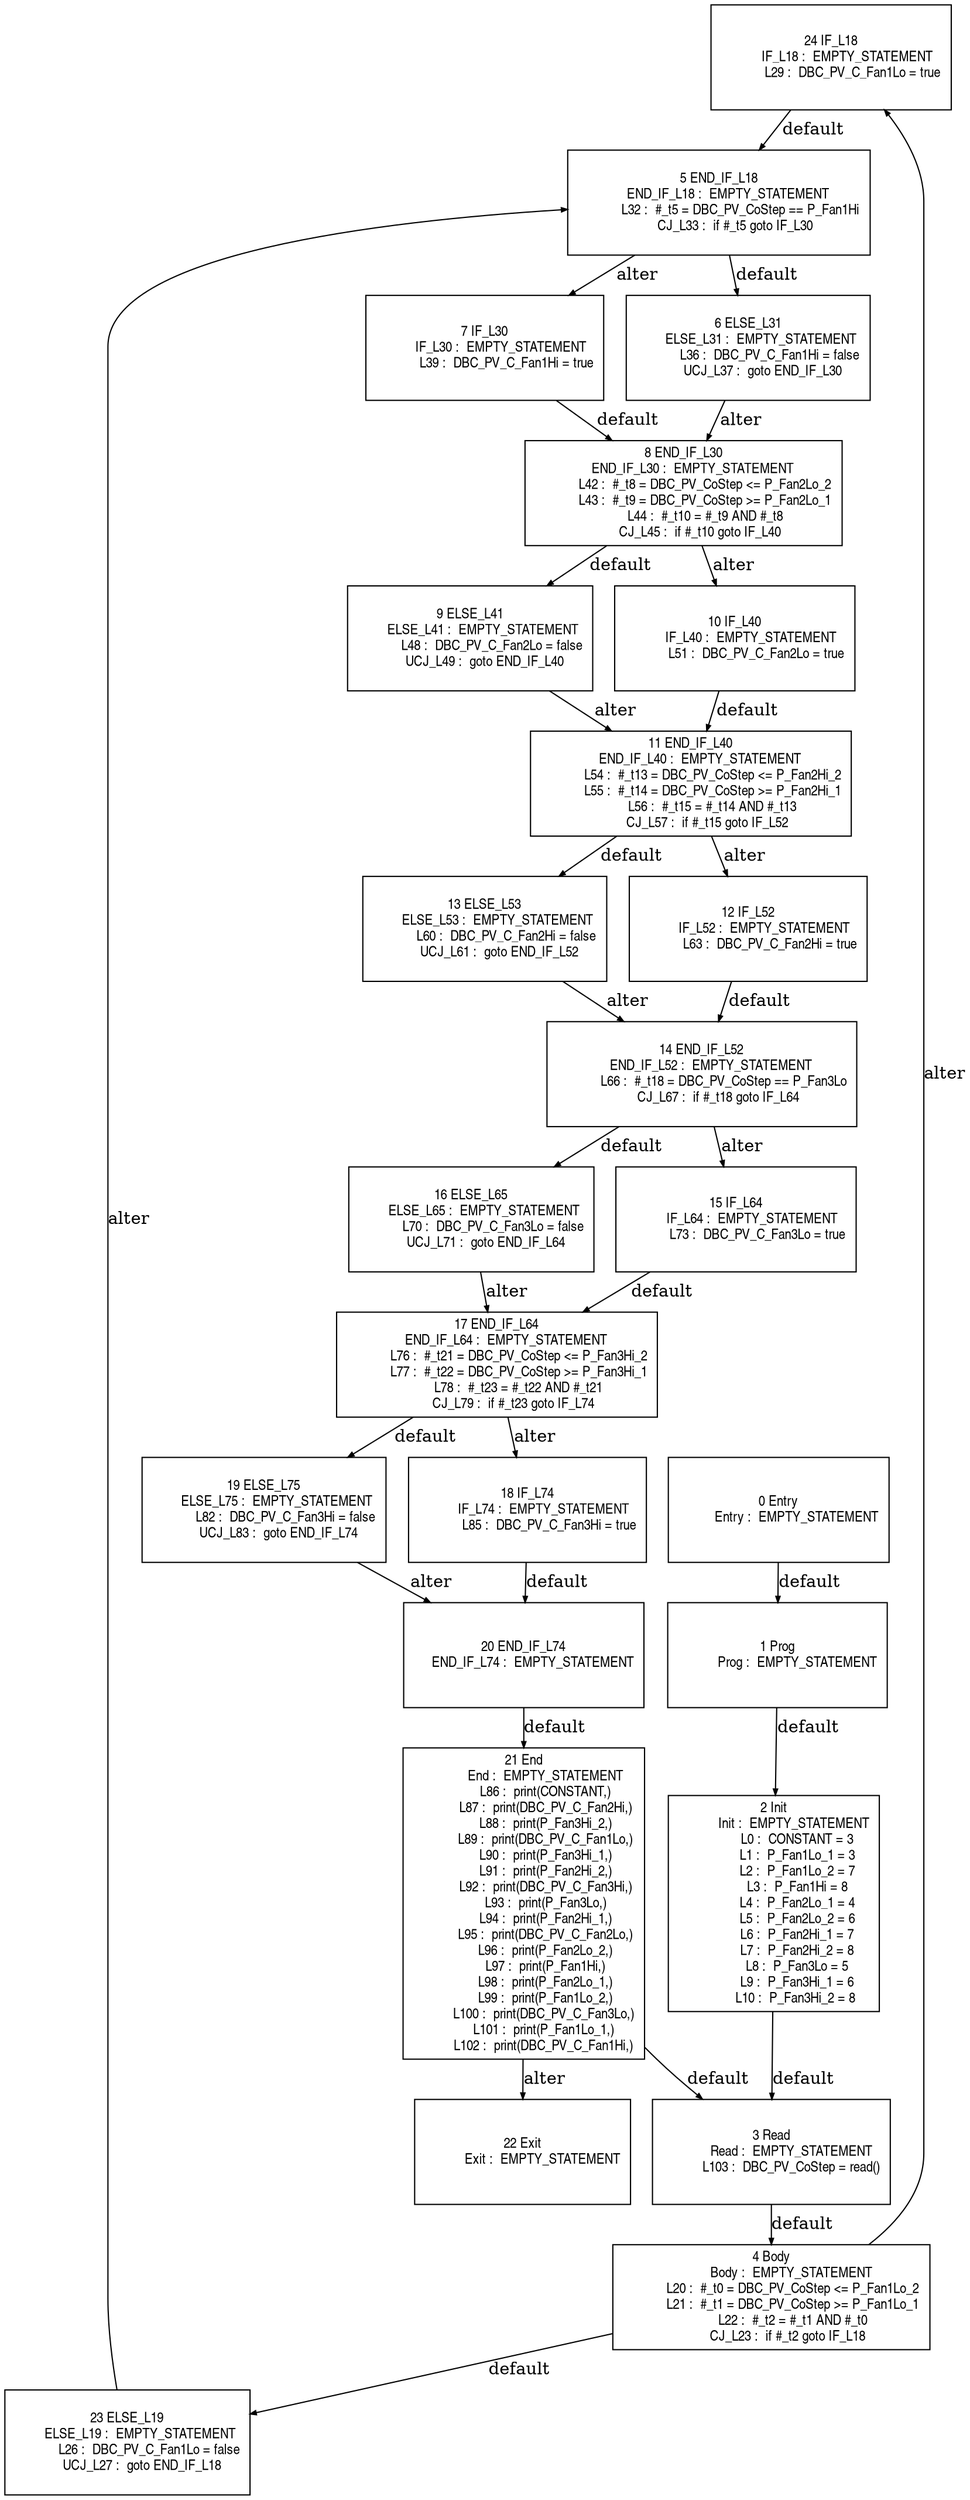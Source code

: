 digraph G {
  ranksep=.25;
  edge [arrowsize=.5]
  node [shape=rectangle, fontname="ArialNarrow",
        fontsize=12,  height=1.2];
  "24 IF_L18
         IF_L18 :  EMPTY_STATEMENT
            L29 :  DBC_PV_C_Fan1Lo = true
"; "10 IF_L40
         IF_L40 :  EMPTY_STATEMENT
            L51 :  DBC_PV_C_Fan2Lo = true
"; "12 IF_L52
         IF_L52 :  EMPTY_STATEMENT
            L63 :  DBC_PV_C_Fan2Hi = true
"; "2 Init
           Init :  EMPTY_STATEMENT
             L0 :  CONSTANT = 3
             L1 :  P_Fan1Lo_1 = 3
             L2 :  P_Fan1Lo_2 = 7
             L3 :  P_Fan1Hi = 8
             L4 :  P_Fan2Lo_1 = 4
             L5 :  P_Fan2Lo_2 = 6
             L6 :  P_Fan2Hi_1 = 7
             L7 :  P_Fan2Hi_2 = 8
             L8 :  P_Fan3Lo = 5
             L9 :  P_Fan3Hi_1 = 6
            L10 :  P_Fan3Hi_2 = 8
"; "21 End
            End :  EMPTY_STATEMENT
            L86 :  print(CONSTANT,)
            L87 :  print(DBC_PV_C_Fan2Hi,)
            L88 :  print(P_Fan3Hi_2,)
            L89 :  print(DBC_PV_C_Fan1Lo,)
            L90 :  print(P_Fan3Hi_1,)
            L91 :  print(P_Fan2Hi_2,)
            L92 :  print(DBC_PV_C_Fan3Hi,)
            L93 :  print(P_Fan3Lo,)
            L94 :  print(P_Fan2Hi_1,)
            L95 :  print(DBC_PV_C_Fan2Lo,)
            L96 :  print(P_Fan2Lo_2,)
            L97 :  print(P_Fan1Hi,)
            L98 :  print(P_Fan2Lo_1,)
            L99 :  print(P_Fan1Lo_2,)
           L100 :  print(DBC_PV_C_Fan3Lo,)
           L101 :  print(P_Fan1Lo_1,)
           L102 :  print(DBC_PV_C_Fan1Hi,)
"; "15 IF_L64
         IF_L64 :  EMPTY_STATEMENT
            L73 :  DBC_PV_C_Fan3Lo = true
"; "1 Prog
           Prog :  EMPTY_STATEMENT
"; "20 END_IF_L74
     END_IF_L74 :  EMPTY_STATEMENT
"; "6 ELSE_L31
       ELSE_L31 :  EMPTY_STATEMENT
            L36 :  DBC_PV_C_Fan1Hi = false
        UCJ_L37 :  goto END_IF_L30
"; "3 Read
           Read :  EMPTY_STATEMENT
           L103 :  DBC_PV_CoStep = read()
"; "17 END_IF_L64
     END_IF_L64 :  EMPTY_STATEMENT
            L76 :  #_t21 = DBC_PV_CoStep <= P_Fan3Hi_2
            L77 :  #_t22 = DBC_PV_CoStep >= P_Fan3Hi_1
            L78 :  #_t23 = #_t22 AND #_t21
         CJ_L79 :  if #_t23 goto IF_L74
"; "8 END_IF_L30
     END_IF_L30 :  EMPTY_STATEMENT
            L42 :  #_t8 = DBC_PV_CoStep <= P_Fan2Lo_2
            L43 :  #_t9 = DBC_PV_CoStep >= P_Fan2Lo_1
            L44 :  #_t10 = #_t9 AND #_t8
         CJ_L45 :  if #_t10 goto IF_L40
"; "14 END_IF_L52
     END_IF_L52 :  EMPTY_STATEMENT
            L66 :  #_t18 = DBC_PV_CoStep == P_Fan3Lo
         CJ_L67 :  if #_t18 goto IF_L64
"; "16 ELSE_L65
       ELSE_L65 :  EMPTY_STATEMENT
            L70 :  DBC_PV_C_Fan3Lo = false
        UCJ_L71 :  goto END_IF_L64
"; "22 Exit
           Exit :  EMPTY_STATEMENT
"; "19 ELSE_L75
       ELSE_L75 :  EMPTY_STATEMENT
            L82 :  DBC_PV_C_Fan3Hi = false
        UCJ_L83 :  goto END_IF_L74
"; "7 IF_L30
         IF_L30 :  EMPTY_STATEMENT
            L39 :  DBC_PV_C_Fan1Hi = true
"; "23 ELSE_L19
       ELSE_L19 :  EMPTY_STATEMENT
            L26 :  DBC_PV_C_Fan1Lo = false
        UCJ_L27 :  goto END_IF_L18
"; "9 ELSE_L41
       ELSE_L41 :  EMPTY_STATEMENT
            L48 :  DBC_PV_C_Fan2Lo = false
        UCJ_L49 :  goto END_IF_L40
"; "5 END_IF_L18
     END_IF_L18 :  EMPTY_STATEMENT
            L32 :  #_t5 = DBC_PV_CoStep == P_Fan1Hi
         CJ_L33 :  if #_t5 goto IF_L30
"; "18 IF_L74
         IF_L74 :  EMPTY_STATEMENT
            L85 :  DBC_PV_C_Fan3Hi = true
"; "0 Entry
          Entry :  EMPTY_STATEMENT
"; "11 END_IF_L40
     END_IF_L40 :  EMPTY_STATEMENT
            L54 :  #_t13 = DBC_PV_CoStep <= P_Fan2Hi_2
            L55 :  #_t14 = DBC_PV_CoStep >= P_Fan2Hi_1
            L56 :  #_t15 = #_t14 AND #_t13
         CJ_L57 :  if #_t15 goto IF_L52
"; "4 Body
           Body :  EMPTY_STATEMENT
            L20 :  #_t0 = DBC_PV_CoStep <= P_Fan1Lo_2
            L21 :  #_t1 = DBC_PV_CoStep >= P_Fan1Lo_1
            L22 :  #_t2 = #_t1 AND #_t0
         CJ_L23 :  if #_t2 goto IF_L18
"; "13 ELSE_L53
       ELSE_L53 :  EMPTY_STATEMENT
            L60 :  DBC_PV_C_Fan2Hi = false
        UCJ_L61 :  goto END_IF_L52
"; 
  "1 Prog
           Prog :  EMPTY_STATEMENT
" -> "2 Init
           Init :  EMPTY_STATEMENT
             L0 :  CONSTANT = 3
             L1 :  P_Fan1Lo_1 = 3
             L2 :  P_Fan1Lo_2 = 7
             L3 :  P_Fan1Hi = 8
             L4 :  P_Fan2Lo_1 = 4
             L5 :  P_Fan2Lo_2 = 6
             L6 :  P_Fan2Hi_1 = 7
             L7 :  P_Fan2Hi_2 = 8
             L8 :  P_Fan3Lo = 5
             L9 :  P_Fan3Hi_1 = 6
            L10 :  P_Fan3Hi_2 = 8
"  [label="default"];
  "2 Init
           Init :  EMPTY_STATEMENT
             L0 :  CONSTANT = 3
             L1 :  P_Fan1Lo_1 = 3
             L2 :  P_Fan1Lo_2 = 7
             L3 :  P_Fan1Hi = 8
             L4 :  P_Fan2Lo_1 = 4
             L5 :  P_Fan2Lo_2 = 6
             L6 :  P_Fan2Hi_1 = 7
             L7 :  P_Fan2Hi_2 = 8
             L8 :  P_Fan3Lo = 5
             L9 :  P_Fan3Hi_1 = 6
            L10 :  P_Fan3Hi_2 = 8
" -> "3 Read
           Read :  EMPTY_STATEMENT
           L103 :  DBC_PV_CoStep = read()
"  [label="default"];
  "4 Body
           Body :  EMPTY_STATEMENT
            L20 :  #_t0 = DBC_PV_CoStep <= P_Fan1Lo_2
            L21 :  #_t1 = DBC_PV_CoStep >= P_Fan1Lo_1
            L22 :  #_t2 = #_t1 AND #_t0
         CJ_L23 :  if #_t2 goto IF_L18
" -> "23 ELSE_L19
       ELSE_L19 :  EMPTY_STATEMENT
            L26 :  DBC_PV_C_Fan1Lo = false
        UCJ_L27 :  goto END_IF_L18
"  [label="default"];
  "4 Body
           Body :  EMPTY_STATEMENT
            L20 :  #_t0 = DBC_PV_CoStep <= P_Fan1Lo_2
            L21 :  #_t1 = DBC_PV_CoStep >= P_Fan1Lo_1
            L22 :  #_t2 = #_t1 AND #_t0
         CJ_L23 :  if #_t2 goto IF_L18
" -> "24 IF_L18
         IF_L18 :  EMPTY_STATEMENT
            L29 :  DBC_PV_C_Fan1Lo = true
"  [label="alter"];
  "23 ELSE_L19
       ELSE_L19 :  EMPTY_STATEMENT
            L26 :  DBC_PV_C_Fan1Lo = false
        UCJ_L27 :  goto END_IF_L18
" -> "5 END_IF_L18
     END_IF_L18 :  EMPTY_STATEMENT
            L32 :  #_t5 = DBC_PV_CoStep == P_Fan1Hi
         CJ_L33 :  if #_t5 goto IF_L30
"  [label="alter"];
  "24 IF_L18
         IF_L18 :  EMPTY_STATEMENT
            L29 :  DBC_PV_C_Fan1Lo = true
" -> "5 END_IF_L18
     END_IF_L18 :  EMPTY_STATEMENT
            L32 :  #_t5 = DBC_PV_CoStep == P_Fan1Hi
         CJ_L33 :  if #_t5 goto IF_L30
"  [label="default"];
  "5 END_IF_L18
     END_IF_L18 :  EMPTY_STATEMENT
            L32 :  #_t5 = DBC_PV_CoStep == P_Fan1Hi
         CJ_L33 :  if #_t5 goto IF_L30
" -> "6 ELSE_L31
       ELSE_L31 :  EMPTY_STATEMENT
            L36 :  DBC_PV_C_Fan1Hi = false
        UCJ_L37 :  goto END_IF_L30
"  [label="default"];
  "5 END_IF_L18
     END_IF_L18 :  EMPTY_STATEMENT
            L32 :  #_t5 = DBC_PV_CoStep == P_Fan1Hi
         CJ_L33 :  if #_t5 goto IF_L30
" -> "7 IF_L30
         IF_L30 :  EMPTY_STATEMENT
            L39 :  DBC_PV_C_Fan1Hi = true
"  [label="alter"];
  "6 ELSE_L31
       ELSE_L31 :  EMPTY_STATEMENT
            L36 :  DBC_PV_C_Fan1Hi = false
        UCJ_L37 :  goto END_IF_L30
" -> "8 END_IF_L30
     END_IF_L30 :  EMPTY_STATEMENT
            L42 :  #_t8 = DBC_PV_CoStep <= P_Fan2Lo_2
            L43 :  #_t9 = DBC_PV_CoStep >= P_Fan2Lo_1
            L44 :  #_t10 = #_t9 AND #_t8
         CJ_L45 :  if #_t10 goto IF_L40
"  [label="alter"];
  "7 IF_L30
         IF_L30 :  EMPTY_STATEMENT
            L39 :  DBC_PV_C_Fan1Hi = true
" -> "8 END_IF_L30
     END_IF_L30 :  EMPTY_STATEMENT
            L42 :  #_t8 = DBC_PV_CoStep <= P_Fan2Lo_2
            L43 :  #_t9 = DBC_PV_CoStep >= P_Fan2Lo_1
            L44 :  #_t10 = #_t9 AND #_t8
         CJ_L45 :  if #_t10 goto IF_L40
"  [label="default"];
  "8 END_IF_L30
     END_IF_L30 :  EMPTY_STATEMENT
            L42 :  #_t8 = DBC_PV_CoStep <= P_Fan2Lo_2
            L43 :  #_t9 = DBC_PV_CoStep >= P_Fan2Lo_1
            L44 :  #_t10 = #_t9 AND #_t8
         CJ_L45 :  if #_t10 goto IF_L40
" -> "9 ELSE_L41
       ELSE_L41 :  EMPTY_STATEMENT
            L48 :  DBC_PV_C_Fan2Lo = false
        UCJ_L49 :  goto END_IF_L40
"  [label="default"];
  "8 END_IF_L30
     END_IF_L30 :  EMPTY_STATEMENT
            L42 :  #_t8 = DBC_PV_CoStep <= P_Fan2Lo_2
            L43 :  #_t9 = DBC_PV_CoStep >= P_Fan2Lo_1
            L44 :  #_t10 = #_t9 AND #_t8
         CJ_L45 :  if #_t10 goto IF_L40
" -> "10 IF_L40
         IF_L40 :  EMPTY_STATEMENT
            L51 :  DBC_PV_C_Fan2Lo = true
"  [label="alter"];
  "9 ELSE_L41
       ELSE_L41 :  EMPTY_STATEMENT
            L48 :  DBC_PV_C_Fan2Lo = false
        UCJ_L49 :  goto END_IF_L40
" -> "11 END_IF_L40
     END_IF_L40 :  EMPTY_STATEMENT
            L54 :  #_t13 = DBC_PV_CoStep <= P_Fan2Hi_2
            L55 :  #_t14 = DBC_PV_CoStep >= P_Fan2Hi_1
            L56 :  #_t15 = #_t14 AND #_t13
         CJ_L57 :  if #_t15 goto IF_L52
"  [label="alter"];
  "10 IF_L40
         IF_L40 :  EMPTY_STATEMENT
            L51 :  DBC_PV_C_Fan2Lo = true
" -> "11 END_IF_L40
     END_IF_L40 :  EMPTY_STATEMENT
            L54 :  #_t13 = DBC_PV_CoStep <= P_Fan2Hi_2
            L55 :  #_t14 = DBC_PV_CoStep >= P_Fan2Hi_1
            L56 :  #_t15 = #_t14 AND #_t13
         CJ_L57 :  if #_t15 goto IF_L52
"  [label="default"];
  "11 END_IF_L40
     END_IF_L40 :  EMPTY_STATEMENT
            L54 :  #_t13 = DBC_PV_CoStep <= P_Fan2Hi_2
            L55 :  #_t14 = DBC_PV_CoStep >= P_Fan2Hi_1
            L56 :  #_t15 = #_t14 AND #_t13
         CJ_L57 :  if #_t15 goto IF_L52
" -> "13 ELSE_L53
       ELSE_L53 :  EMPTY_STATEMENT
            L60 :  DBC_PV_C_Fan2Hi = false
        UCJ_L61 :  goto END_IF_L52
"  [label="default"];
  "11 END_IF_L40
     END_IF_L40 :  EMPTY_STATEMENT
            L54 :  #_t13 = DBC_PV_CoStep <= P_Fan2Hi_2
            L55 :  #_t14 = DBC_PV_CoStep >= P_Fan2Hi_1
            L56 :  #_t15 = #_t14 AND #_t13
         CJ_L57 :  if #_t15 goto IF_L52
" -> "12 IF_L52
         IF_L52 :  EMPTY_STATEMENT
            L63 :  DBC_PV_C_Fan2Hi = true
"  [label="alter"];
  "13 ELSE_L53
       ELSE_L53 :  EMPTY_STATEMENT
            L60 :  DBC_PV_C_Fan2Hi = false
        UCJ_L61 :  goto END_IF_L52
" -> "14 END_IF_L52
     END_IF_L52 :  EMPTY_STATEMENT
            L66 :  #_t18 = DBC_PV_CoStep == P_Fan3Lo
         CJ_L67 :  if #_t18 goto IF_L64
"  [label="alter"];
  "12 IF_L52
         IF_L52 :  EMPTY_STATEMENT
            L63 :  DBC_PV_C_Fan2Hi = true
" -> "14 END_IF_L52
     END_IF_L52 :  EMPTY_STATEMENT
            L66 :  #_t18 = DBC_PV_CoStep == P_Fan3Lo
         CJ_L67 :  if #_t18 goto IF_L64
"  [label="default"];
  "14 END_IF_L52
     END_IF_L52 :  EMPTY_STATEMENT
            L66 :  #_t18 = DBC_PV_CoStep == P_Fan3Lo
         CJ_L67 :  if #_t18 goto IF_L64
" -> "16 ELSE_L65
       ELSE_L65 :  EMPTY_STATEMENT
            L70 :  DBC_PV_C_Fan3Lo = false
        UCJ_L71 :  goto END_IF_L64
"  [label="default"];
  "14 END_IF_L52
     END_IF_L52 :  EMPTY_STATEMENT
            L66 :  #_t18 = DBC_PV_CoStep == P_Fan3Lo
         CJ_L67 :  if #_t18 goto IF_L64
" -> "15 IF_L64
         IF_L64 :  EMPTY_STATEMENT
            L73 :  DBC_PV_C_Fan3Lo = true
"  [label="alter"];
  "16 ELSE_L65
       ELSE_L65 :  EMPTY_STATEMENT
            L70 :  DBC_PV_C_Fan3Lo = false
        UCJ_L71 :  goto END_IF_L64
" -> "17 END_IF_L64
     END_IF_L64 :  EMPTY_STATEMENT
            L76 :  #_t21 = DBC_PV_CoStep <= P_Fan3Hi_2
            L77 :  #_t22 = DBC_PV_CoStep >= P_Fan3Hi_1
            L78 :  #_t23 = #_t22 AND #_t21
         CJ_L79 :  if #_t23 goto IF_L74
"  [label="alter"];
  "15 IF_L64
         IF_L64 :  EMPTY_STATEMENT
            L73 :  DBC_PV_C_Fan3Lo = true
" -> "17 END_IF_L64
     END_IF_L64 :  EMPTY_STATEMENT
            L76 :  #_t21 = DBC_PV_CoStep <= P_Fan3Hi_2
            L77 :  #_t22 = DBC_PV_CoStep >= P_Fan3Hi_1
            L78 :  #_t23 = #_t22 AND #_t21
         CJ_L79 :  if #_t23 goto IF_L74
"  [label="default"];
  "17 END_IF_L64
     END_IF_L64 :  EMPTY_STATEMENT
            L76 :  #_t21 = DBC_PV_CoStep <= P_Fan3Hi_2
            L77 :  #_t22 = DBC_PV_CoStep >= P_Fan3Hi_1
            L78 :  #_t23 = #_t22 AND #_t21
         CJ_L79 :  if #_t23 goto IF_L74
" -> "19 ELSE_L75
       ELSE_L75 :  EMPTY_STATEMENT
            L82 :  DBC_PV_C_Fan3Hi = false
        UCJ_L83 :  goto END_IF_L74
"  [label="default"];
  "17 END_IF_L64
     END_IF_L64 :  EMPTY_STATEMENT
            L76 :  #_t21 = DBC_PV_CoStep <= P_Fan3Hi_2
            L77 :  #_t22 = DBC_PV_CoStep >= P_Fan3Hi_1
            L78 :  #_t23 = #_t22 AND #_t21
         CJ_L79 :  if #_t23 goto IF_L74
" -> "18 IF_L74
         IF_L74 :  EMPTY_STATEMENT
            L85 :  DBC_PV_C_Fan3Hi = true
"  [label="alter"];
  "19 ELSE_L75
       ELSE_L75 :  EMPTY_STATEMENT
            L82 :  DBC_PV_C_Fan3Hi = false
        UCJ_L83 :  goto END_IF_L74
" -> "20 END_IF_L74
     END_IF_L74 :  EMPTY_STATEMENT
"  [label="alter"];
  "18 IF_L74
         IF_L74 :  EMPTY_STATEMENT
            L85 :  DBC_PV_C_Fan3Hi = true
" -> "20 END_IF_L74
     END_IF_L74 :  EMPTY_STATEMENT
"  [label="default"];
  "20 END_IF_L74
     END_IF_L74 :  EMPTY_STATEMENT
" -> "21 End
            End :  EMPTY_STATEMENT
            L86 :  print(CONSTANT,)
            L87 :  print(DBC_PV_C_Fan2Hi,)
            L88 :  print(P_Fan3Hi_2,)
            L89 :  print(DBC_PV_C_Fan1Lo,)
            L90 :  print(P_Fan3Hi_1,)
            L91 :  print(P_Fan2Hi_2,)
            L92 :  print(DBC_PV_C_Fan3Hi,)
            L93 :  print(P_Fan3Lo,)
            L94 :  print(P_Fan2Hi_1,)
            L95 :  print(DBC_PV_C_Fan2Lo,)
            L96 :  print(P_Fan2Lo_2,)
            L97 :  print(P_Fan1Hi,)
            L98 :  print(P_Fan2Lo_1,)
            L99 :  print(P_Fan1Lo_2,)
           L100 :  print(DBC_PV_C_Fan3Lo,)
           L101 :  print(P_Fan1Lo_1,)
           L102 :  print(DBC_PV_C_Fan1Hi,)
"  [label="default"];
  "0 Entry
          Entry :  EMPTY_STATEMENT
" -> "1 Prog
           Prog :  EMPTY_STATEMENT
"  [label="default"];
  "21 End
            End :  EMPTY_STATEMENT
            L86 :  print(CONSTANT,)
            L87 :  print(DBC_PV_C_Fan2Hi,)
            L88 :  print(P_Fan3Hi_2,)
            L89 :  print(DBC_PV_C_Fan1Lo,)
            L90 :  print(P_Fan3Hi_1,)
            L91 :  print(P_Fan2Hi_2,)
            L92 :  print(DBC_PV_C_Fan3Hi,)
            L93 :  print(P_Fan3Lo,)
            L94 :  print(P_Fan2Hi_1,)
            L95 :  print(DBC_PV_C_Fan2Lo,)
            L96 :  print(P_Fan2Lo_2,)
            L97 :  print(P_Fan1Hi,)
            L98 :  print(P_Fan2Lo_1,)
            L99 :  print(P_Fan1Lo_2,)
           L100 :  print(DBC_PV_C_Fan3Lo,)
           L101 :  print(P_Fan1Lo_1,)
           L102 :  print(DBC_PV_C_Fan1Hi,)
" -> "3 Read
           Read :  EMPTY_STATEMENT
           L103 :  DBC_PV_CoStep = read()
"  [label="default"];
  "21 End
            End :  EMPTY_STATEMENT
            L86 :  print(CONSTANT,)
            L87 :  print(DBC_PV_C_Fan2Hi,)
            L88 :  print(P_Fan3Hi_2,)
            L89 :  print(DBC_PV_C_Fan1Lo,)
            L90 :  print(P_Fan3Hi_1,)
            L91 :  print(P_Fan2Hi_2,)
            L92 :  print(DBC_PV_C_Fan3Hi,)
            L93 :  print(P_Fan3Lo,)
            L94 :  print(P_Fan2Hi_1,)
            L95 :  print(DBC_PV_C_Fan2Lo,)
            L96 :  print(P_Fan2Lo_2,)
            L97 :  print(P_Fan1Hi,)
            L98 :  print(P_Fan2Lo_1,)
            L99 :  print(P_Fan1Lo_2,)
           L100 :  print(DBC_PV_C_Fan3Lo,)
           L101 :  print(P_Fan1Lo_1,)
           L102 :  print(DBC_PV_C_Fan1Hi,)
" -> "22 Exit
           Exit :  EMPTY_STATEMENT
"  [label="alter"];
  "3 Read
           Read :  EMPTY_STATEMENT
           L103 :  DBC_PV_CoStep = read()
" -> "4 Body
           Body :  EMPTY_STATEMENT
            L20 :  #_t0 = DBC_PV_CoStep <= P_Fan1Lo_2
            L21 :  #_t1 = DBC_PV_CoStep >= P_Fan1Lo_1
            L22 :  #_t2 = #_t1 AND #_t0
         CJ_L23 :  if #_t2 goto IF_L18
"  [label="default"];
}
